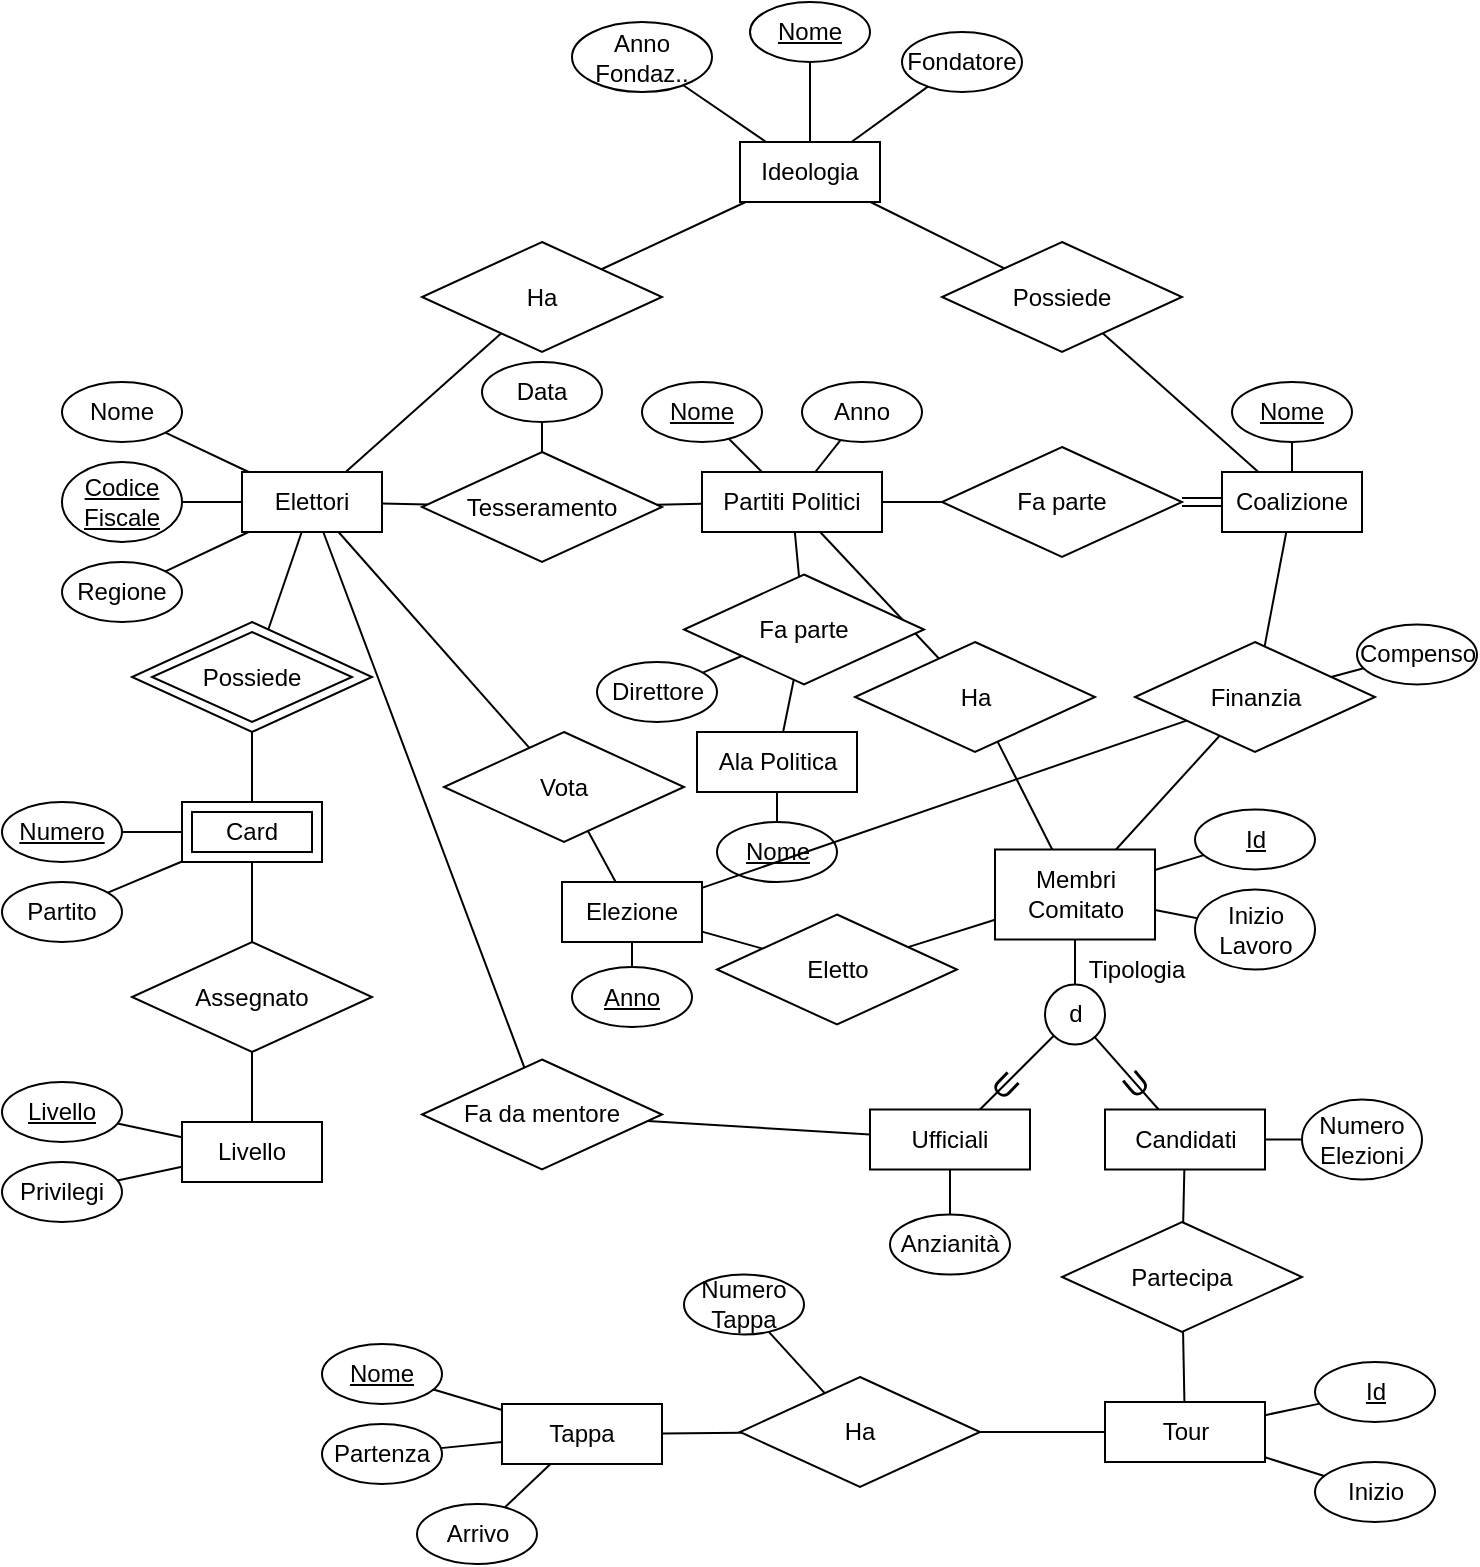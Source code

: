 <mxfile version="20.5.0" type="github">
  <diagram id="C5RBs43oDa-KdzZeNtuy" name="Page-1">
    <mxGraphModel dx="2062" dy="1118" grid="1" gridSize="10" guides="1" tooltips="1" connect="1" arrows="1" fold="1" page="1" pageScale="1" pageWidth="827" pageHeight="1169" math="0" shadow="0">
      <root>
        <mxCell id="WIyWlLk6GJQsqaUBKTNV-0" />
        <mxCell id="WIyWlLk6GJQsqaUBKTNV-1" parent="WIyWlLk6GJQsqaUBKTNV-0" />
        <mxCell id="VecBHE5CzutG2xnI-Z2K-13" style="edgeStyle=none;rounded=0;orthogonalLoop=1;jettySize=auto;html=1;endArrow=none;endFill=0;" parent="WIyWlLk6GJQsqaUBKTNV-1" source="VecBHE5CzutG2xnI-Z2K-0" target="VecBHE5CzutG2xnI-Z2K-12" edge="1">
          <mxGeometry relative="1" as="geometry" />
        </mxCell>
        <mxCell id="VecBHE5CzutG2xnI-Z2K-43" style="edgeStyle=none;rounded=0;orthogonalLoop=1;jettySize=auto;html=1;fontSize=10;endArrow=none;endFill=0;" parent="WIyWlLk6GJQsqaUBKTNV-1" source="VecBHE5CzutG2xnI-Z2K-0" target="VecBHE5CzutG2xnI-Z2K-42" edge="1">
          <mxGeometry relative="1" as="geometry" />
        </mxCell>
        <mxCell id="Xp6c82ui1OhLbbBFLc7a-2" style="rounded=0;orthogonalLoop=1;jettySize=auto;html=1;endArrow=none;endFill=0;" edge="1" parent="WIyWlLk6GJQsqaUBKTNV-1" source="VecBHE5CzutG2xnI-Z2K-0" target="Xp6c82ui1OhLbbBFLc7a-1">
          <mxGeometry relative="1" as="geometry" />
        </mxCell>
        <mxCell id="Xp6c82ui1OhLbbBFLc7a-15" style="edgeStyle=none;rounded=0;orthogonalLoop=1;jettySize=auto;html=1;endArrow=none;endFill=0;" edge="1" parent="WIyWlLk6GJQsqaUBKTNV-1" source="VecBHE5CzutG2xnI-Z2K-0" target="Xp6c82ui1OhLbbBFLc7a-13">
          <mxGeometry relative="1" as="geometry" />
        </mxCell>
        <mxCell id="VecBHE5CzutG2xnI-Z2K-0" value="Elettori" style="rounded=0;whiteSpace=wrap;html=1;" parent="WIyWlLk6GJQsqaUBKTNV-1" vertex="1">
          <mxGeometry x="130" y="255" width="70" height="30" as="geometry" />
        </mxCell>
        <mxCell id="VecBHE5CzutG2xnI-Z2K-4" style="rounded=0;orthogonalLoop=1;jettySize=auto;html=1;endArrow=none;endFill=0;" parent="WIyWlLk6GJQsqaUBKTNV-1" source="VecBHE5CzutG2xnI-Z2K-1" target="VecBHE5CzutG2xnI-Z2K-0" edge="1">
          <mxGeometry relative="1" as="geometry" />
        </mxCell>
        <mxCell id="VecBHE5CzutG2xnI-Z2K-1" value="Nome" style="ellipse;whiteSpace=wrap;html=1;" parent="WIyWlLk6GJQsqaUBKTNV-1" vertex="1">
          <mxGeometry x="40" y="210" width="60" height="30" as="geometry" />
        </mxCell>
        <mxCell id="VecBHE5CzutG2xnI-Z2K-5" style="edgeStyle=none;rounded=0;orthogonalLoop=1;jettySize=auto;html=1;endArrow=none;endFill=0;" parent="WIyWlLk6GJQsqaUBKTNV-1" source="VecBHE5CzutG2xnI-Z2K-2" target="VecBHE5CzutG2xnI-Z2K-0" edge="1">
          <mxGeometry relative="1" as="geometry" />
        </mxCell>
        <mxCell id="VecBHE5CzutG2xnI-Z2K-2" value="&lt;u&gt;Codice Fiscale&lt;/u&gt;" style="ellipse;whiteSpace=wrap;html=1;" parent="WIyWlLk6GJQsqaUBKTNV-1" vertex="1">
          <mxGeometry x="40" y="250" width="60" height="40" as="geometry" />
        </mxCell>
        <mxCell id="VecBHE5CzutG2xnI-Z2K-6" style="edgeStyle=none;rounded=0;orthogonalLoop=1;jettySize=auto;html=1;endArrow=none;endFill=0;" parent="WIyWlLk6GJQsqaUBKTNV-1" source="VecBHE5CzutG2xnI-Z2K-3" target="VecBHE5CzutG2xnI-Z2K-0" edge="1">
          <mxGeometry relative="1" as="geometry" />
        </mxCell>
        <mxCell id="VecBHE5CzutG2xnI-Z2K-3" value="Regione" style="ellipse;whiteSpace=wrap;html=1;" parent="WIyWlLk6GJQsqaUBKTNV-1" vertex="1">
          <mxGeometry x="40" y="300" width="60" height="30" as="geometry" />
        </mxCell>
        <mxCell id="VecBHE5CzutG2xnI-Z2K-53" style="edgeStyle=none;rounded=0;orthogonalLoop=1;jettySize=auto;html=1;fontSize=10;endArrow=none;endFill=0;" parent="WIyWlLk6GJQsqaUBKTNV-1" source="VecBHE5CzutG2xnI-Z2K-7" target="VecBHE5CzutG2xnI-Z2K-52" edge="1">
          <mxGeometry relative="1" as="geometry" />
        </mxCell>
        <mxCell id="hQM04oU6E0-bpdADEr0j-2" style="rounded=0;orthogonalLoop=1;jettySize=auto;html=1;endArrow=none;endFill=0;" parent="WIyWlLk6GJQsqaUBKTNV-1" source="VecBHE5CzutG2xnI-Z2K-7" target="hQM04oU6E0-bpdADEr0j-1" edge="1">
          <mxGeometry relative="1" as="geometry" />
        </mxCell>
        <mxCell id="hQM04oU6E0-bpdADEr0j-10" style="edgeStyle=none;rounded=0;orthogonalLoop=1;jettySize=auto;html=1;endArrow=none;endFill=0;" parent="WIyWlLk6GJQsqaUBKTNV-1" source="VecBHE5CzutG2xnI-Z2K-7" target="hQM04oU6E0-bpdADEr0j-9" edge="1">
          <mxGeometry relative="1" as="geometry" />
        </mxCell>
        <mxCell id="VecBHE5CzutG2xnI-Z2K-7" value="Partiti Politici" style="rounded=0;whiteSpace=wrap;html=1;" parent="WIyWlLk6GJQsqaUBKTNV-1" vertex="1">
          <mxGeometry x="360" y="255" width="90" height="30" as="geometry" />
        </mxCell>
        <mxCell id="VecBHE5CzutG2xnI-Z2K-10" style="edgeStyle=none;rounded=0;orthogonalLoop=1;jettySize=auto;html=1;endArrow=none;endFill=0;" parent="WIyWlLk6GJQsqaUBKTNV-1" source="VecBHE5CzutG2xnI-Z2K-8" target="VecBHE5CzutG2xnI-Z2K-7" edge="1">
          <mxGeometry relative="1" as="geometry" />
        </mxCell>
        <mxCell id="VecBHE5CzutG2xnI-Z2K-8" value="Nome" style="ellipse;whiteSpace=wrap;html=1;fontStyle=4" parent="WIyWlLk6GJQsqaUBKTNV-1" vertex="1">
          <mxGeometry x="330" y="210" width="60" height="30" as="geometry" />
        </mxCell>
        <mxCell id="VecBHE5CzutG2xnI-Z2K-11" style="edgeStyle=none;rounded=0;orthogonalLoop=1;jettySize=auto;html=1;endArrow=none;endFill=0;" parent="WIyWlLk6GJQsqaUBKTNV-1" source="VecBHE5CzutG2xnI-Z2K-9" target="VecBHE5CzutG2xnI-Z2K-7" edge="1">
          <mxGeometry relative="1" as="geometry" />
        </mxCell>
        <mxCell id="VecBHE5CzutG2xnI-Z2K-9" value="Anno" style="ellipse;whiteSpace=wrap;html=1;" parent="WIyWlLk6GJQsqaUBKTNV-1" vertex="1">
          <mxGeometry x="410" y="210" width="60" height="30" as="geometry" />
        </mxCell>
        <mxCell id="VecBHE5CzutG2xnI-Z2K-14" style="edgeStyle=none;rounded=0;orthogonalLoop=1;jettySize=auto;html=1;endArrow=none;endFill=0;" parent="WIyWlLk6GJQsqaUBKTNV-1" source="VecBHE5CzutG2xnI-Z2K-12" target="VecBHE5CzutG2xnI-Z2K-7" edge="1">
          <mxGeometry relative="1" as="geometry" />
        </mxCell>
        <mxCell id="VecBHE5CzutG2xnI-Z2K-12" value="Tesseramento" style="rhombus;whiteSpace=wrap;html=1;" parent="WIyWlLk6GJQsqaUBKTNV-1" vertex="1">
          <mxGeometry x="220" y="245" width="120" height="55" as="geometry" />
        </mxCell>
        <mxCell id="VecBHE5CzutG2xnI-Z2K-16" style="edgeStyle=none;rounded=0;orthogonalLoop=1;jettySize=auto;html=1;endArrow=none;endFill=0;" parent="WIyWlLk6GJQsqaUBKTNV-1" source="VecBHE5CzutG2xnI-Z2K-15" target="VecBHE5CzutG2xnI-Z2K-12" edge="1">
          <mxGeometry relative="1" as="geometry" />
        </mxCell>
        <mxCell id="VecBHE5CzutG2xnI-Z2K-15" value="Data" style="ellipse;whiteSpace=wrap;html=1;fontStyle=0" parent="WIyWlLk6GJQsqaUBKTNV-1" vertex="1">
          <mxGeometry x="250" y="200" width="60" height="30" as="geometry" />
        </mxCell>
        <mxCell id="VecBHE5CzutG2xnI-Z2K-21" style="edgeStyle=none;rounded=0;orthogonalLoop=1;jettySize=auto;html=1;fontSize=10;endArrow=none;endFill=0;" parent="WIyWlLk6GJQsqaUBKTNV-1" source="VecBHE5CzutG2xnI-Z2K-19" target="VecBHE5CzutG2xnI-Z2K-20" edge="1">
          <mxGeometry relative="1" as="geometry" />
        </mxCell>
        <mxCell id="VecBHE5CzutG2xnI-Z2K-31" style="edgeStyle=none;rounded=0;orthogonalLoop=1;jettySize=auto;html=1;fontSize=10;endArrow=none;endFill=0;" parent="WIyWlLk6GJQsqaUBKTNV-1" source="VecBHE5CzutG2xnI-Z2K-19" target="VecBHE5CzutG2xnI-Z2K-28" edge="1">
          <mxGeometry relative="1" as="geometry" />
        </mxCell>
        <mxCell id="VecBHE5CzutG2xnI-Z2K-35" style="edgeStyle=none;rounded=0;orthogonalLoop=1;jettySize=auto;html=1;fontSize=10;endArrow=none;endFill=0;" parent="WIyWlLk6GJQsqaUBKTNV-1" source="VecBHE5CzutG2xnI-Z2K-19" target="VecBHE5CzutG2xnI-Z2K-34" edge="1">
          <mxGeometry relative="1" as="geometry" />
        </mxCell>
        <mxCell id="VecBHE5CzutG2xnI-Z2K-19" value="Card" style="rounded=0;whiteSpace=wrap;html=1;" parent="WIyWlLk6GJQsqaUBKTNV-1" vertex="1">
          <mxGeometry x="100" y="420" width="70" height="30" as="geometry" />
        </mxCell>
        <mxCell id="VecBHE5CzutG2xnI-Z2K-22" style="edgeStyle=none;rounded=0;orthogonalLoop=1;jettySize=auto;html=1;fontSize=10;endArrow=none;endFill=0;" parent="WIyWlLk6GJQsqaUBKTNV-1" source="VecBHE5CzutG2xnI-Z2K-20" target="VecBHE5CzutG2xnI-Z2K-0" edge="1">
          <mxGeometry relative="1" as="geometry" />
        </mxCell>
        <mxCell id="VecBHE5CzutG2xnI-Z2K-20" value="Possiede" style="rhombus;whiteSpace=wrap;html=1;" parent="WIyWlLk6GJQsqaUBKTNV-1" vertex="1">
          <mxGeometry x="75" y="330" width="120" height="55" as="geometry" />
        </mxCell>
        <mxCell id="VecBHE5CzutG2xnI-Z2K-23" value="Card" style="rounded=0;whiteSpace=wrap;html=1;" parent="WIyWlLk6GJQsqaUBKTNV-1" vertex="1">
          <mxGeometry x="105" y="425" width="60" height="20" as="geometry" />
        </mxCell>
        <mxCell id="VecBHE5CzutG2xnI-Z2K-24" value="Possiede" style="rhombus;whiteSpace=wrap;html=1;" parent="WIyWlLk6GJQsqaUBKTNV-1" vertex="1">
          <mxGeometry x="85" y="335" width="100" height="45" as="geometry" />
        </mxCell>
        <mxCell id="VecBHE5CzutG2xnI-Z2K-27" style="edgeStyle=none;rounded=0;orthogonalLoop=1;jettySize=auto;html=1;fontSize=10;endArrow=none;endFill=0;" parent="WIyWlLk6GJQsqaUBKTNV-1" source="VecBHE5CzutG2xnI-Z2K-25" target="VecBHE5CzutG2xnI-Z2K-19" edge="1">
          <mxGeometry relative="1" as="geometry" />
        </mxCell>
        <mxCell id="VecBHE5CzutG2xnI-Z2K-25" value="&lt;u&gt;Numero&lt;/u&gt;" style="ellipse;whiteSpace=wrap;html=1;" parent="WIyWlLk6GJQsqaUBKTNV-1" vertex="1">
          <mxGeometry x="10" y="420" width="60" height="30" as="geometry" />
        </mxCell>
        <mxCell id="VecBHE5CzutG2xnI-Z2K-28" value="Partito" style="ellipse;whiteSpace=wrap;html=1;" parent="WIyWlLk6GJQsqaUBKTNV-1" vertex="1">
          <mxGeometry x="10" y="460" width="60" height="30" as="geometry" />
        </mxCell>
        <mxCell id="VecBHE5CzutG2xnI-Z2K-36" style="edgeStyle=none;rounded=0;orthogonalLoop=1;jettySize=auto;html=1;fontSize=10;endArrow=none;endFill=0;" parent="WIyWlLk6GJQsqaUBKTNV-1" source="VecBHE5CzutG2xnI-Z2K-32" target="VecBHE5CzutG2xnI-Z2K-34" edge="1">
          <mxGeometry relative="1" as="geometry" />
        </mxCell>
        <mxCell id="VecBHE5CzutG2xnI-Z2K-32" value="Livello" style="rounded=0;whiteSpace=wrap;html=1;" parent="WIyWlLk6GJQsqaUBKTNV-1" vertex="1">
          <mxGeometry x="100" y="580" width="70" height="30" as="geometry" />
        </mxCell>
        <mxCell id="VecBHE5CzutG2xnI-Z2K-34" value="Assegnato" style="rhombus;whiteSpace=wrap;html=1;" parent="WIyWlLk6GJQsqaUBKTNV-1" vertex="1">
          <mxGeometry x="75" y="490" width="120" height="55" as="geometry" />
        </mxCell>
        <mxCell id="VecBHE5CzutG2xnI-Z2K-39" style="edgeStyle=none;rounded=0;orthogonalLoop=1;jettySize=auto;html=1;fontSize=10;endArrow=none;endFill=0;" parent="WIyWlLk6GJQsqaUBKTNV-1" source="VecBHE5CzutG2xnI-Z2K-37" target="VecBHE5CzutG2xnI-Z2K-32" edge="1">
          <mxGeometry relative="1" as="geometry" />
        </mxCell>
        <mxCell id="VecBHE5CzutG2xnI-Z2K-37" value="&lt;u&gt;Livello&lt;/u&gt;" style="ellipse;whiteSpace=wrap;html=1;" parent="WIyWlLk6GJQsqaUBKTNV-1" vertex="1">
          <mxGeometry x="10" y="560" width="60" height="30" as="geometry" />
        </mxCell>
        <mxCell id="VecBHE5CzutG2xnI-Z2K-40" style="edgeStyle=none;rounded=0;orthogonalLoop=1;jettySize=auto;html=1;fontSize=10;endArrow=none;endFill=0;" parent="WIyWlLk6GJQsqaUBKTNV-1" source="VecBHE5CzutG2xnI-Z2K-38" target="VecBHE5CzutG2xnI-Z2K-32" edge="1">
          <mxGeometry relative="1" as="geometry" />
        </mxCell>
        <mxCell id="VecBHE5CzutG2xnI-Z2K-38" value="Privilegi" style="ellipse;whiteSpace=wrap;html=1;" parent="WIyWlLk6GJQsqaUBKTNV-1" vertex="1">
          <mxGeometry x="10" y="600" width="60" height="30" as="geometry" />
        </mxCell>
        <mxCell id="VecBHE5CzutG2xnI-Z2K-50" style="edgeStyle=none;rounded=0;orthogonalLoop=1;jettySize=auto;html=1;fontSize=10;endArrow=none;endFill=0;" parent="WIyWlLk6GJQsqaUBKTNV-1" source="VecBHE5CzutG2xnI-Z2K-41" target="VecBHE5CzutG2xnI-Z2K-49" edge="1">
          <mxGeometry relative="1" as="geometry" />
        </mxCell>
        <mxCell id="VecBHE5CzutG2xnI-Z2K-41" value="Ideologia" style="rounded=0;whiteSpace=wrap;html=1;" parent="WIyWlLk6GJQsqaUBKTNV-1" vertex="1">
          <mxGeometry x="379" y="90" width="70" height="30" as="geometry" />
        </mxCell>
        <mxCell id="VecBHE5CzutG2xnI-Z2K-44" style="edgeStyle=none;rounded=0;orthogonalLoop=1;jettySize=auto;html=1;fontSize=10;endArrow=none;endFill=0;" parent="WIyWlLk6GJQsqaUBKTNV-1" source="VecBHE5CzutG2xnI-Z2K-42" target="VecBHE5CzutG2xnI-Z2K-41" edge="1">
          <mxGeometry relative="1" as="geometry" />
        </mxCell>
        <mxCell id="VecBHE5CzutG2xnI-Z2K-42" value="Ha" style="rhombus;whiteSpace=wrap;html=1;" parent="WIyWlLk6GJQsqaUBKTNV-1" vertex="1">
          <mxGeometry x="220" y="140" width="120" height="55" as="geometry" />
        </mxCell>
        <mxCell id="VecBHE5CzutG2xnI-Z2K-46" style="edgeStyle=none;rounded=0;orthogonalLoop=1;jettySize=auto;html=1;fontSize=10;endArrow=none;endFill=0;" parent="WIyWlLk6GJQsqaUBKTNV-1" source="VecBHE5CzutG2xnI-Z2K-45" target="VecBHE5CzutG2xnI-Z2K-41" edge="1">
          <mxGeometry relative="1" as="geometry" />
        </mxCell>
        <mxCell id="VecBHE5CzutG2xnI-Z2K-45" value="Nome" style="ellipse;whiteSpace=wrap;html=1;fontStyle=4" parent="WIyWlLk6GJQsqaUBKTNV-1" vertex="1">
          <mxGeometry x="384" y="20" width="60" height="30" as="geometry" />
        </mxCell>
        <mxCell id="VecBHE5CzutG2xnI-Z2K-48" style="edgeStyle=none;rounded=0;orthogonalLoop=1;jettySize=auto;html=1;fontSize=10;endArrow=none;endFill=0;" parent="WIyWlLk6GJQsqaUBKTNV-1" source="VecBHE5CzutG2xnI-Z2K-47" target="VecBHE5CzutG2xnI-Z2K-41" edge="1">
          <mxGeometry relative="1" as="geometry" />
        </mxCell>
        <mxCell id="VecBHE5CzutG2xnI-Z2K-47" value="Anno&lt;br&gt;Fondaz.." style="ellipse;whiteSpace=wrap;html=1;" parent="WIyWlLk6GJQsqaUBKTNV-1" vertex="1">
          <mxGeometry x="295" y="30" width="70" height="35" as="geometry" />
        </mxCell>
        <mxCell id="VecBHE5CzutG2xnI-Z2K-49" value="Fondatore" style="ellipse;whiteSpace=wrap;html=1;" parent="WIyWlLk6GJQsqaUBKTNV-1" vertex="1">
          <mxGeometry x="460" y="35" width="60" height="30" as="geometry" />
        </mxCell>
        <mxCell id="VecBHE5CzutG2xnI-Z2K-54" style="edgeStyle=none;rounded=0;orthogonalLoop=1;jettySize=auto;html=1;fontSize=10;endArrow=none;endFill=0;shape=link;" parent="WIyWlLk6GJQsqaUBKTNV-1" source="VecBHE5CzutG2xnI-Z2K-51" target="VecBHE5CzutG2xnI-Z2K-52" edge="1">
          <mxGeometry relative="1" as="geometry">
            <mxPoint x="590" y="300" as="targetPoint" />
          </mxGeometry>
        </mxCell>
        <mxCell id="VecBHE5CzutG2xnI-Z2K-51" value="Coalizione" style="rounded=0;whiteSpace=wrap;html=1;" parent="WIyWlLk6GJQsqaUBKTNV-1" vertex="1">
          <mxGeometry x="620" y="255" width="70" height="30" as="geometry" />
        </mxCell>
        <mxCell id="VecBHE5CzutG2xnI-Z2K-52" value="Fa parte" style="rhombus;whiteSpace=wrap;html=1;" parent="WIyWlLk6GJQsqaUBKTNV-1" vertex="1">
          <mxGeometry x="480" y="242.5" width="120" height="55" as="geometry" />
        </mxCell>
        <mxCell id="VecBHE5CzutG2xnI-Z2K-56" style="edgeStyle=none;rounded=0;orthogonalLoop=1;jettySize=auto;html=1;fontSize=10;endArrow=none;endFill=0;" parent="WIyWlLk6GJQsqaUBKTNV-1" source="VecBHE5CzutG2xnI-Z2K-55" target="VecBHE5CzutG2xnI-Z2K-51" edge="1">
          <mxGeometry relative="1" as="geometry" />
        </mxCell>
        <mxCell id="VecBHE5CzutG2xnI-Z2K-55" value="Nome" style="ellipse;whiteSpace=wrap;html=1;fontStyle=4" parent="WIyWlLk6GJQsqaUBKTNV-1" vertex="1">
          <mxGeometry x="625" y="210" width="60" height="30" as="geometry" />
        </mxCell>
        <mxCell id="VecBHE5CzutG2xnI-Z2K-58" style="edgeStyle=none;rounded=0;orthogonalLoop=1;jettySize=auto;html=1;fontSize=10;endArrow=none;endFill=0;" parent="WIyWlLk6GJQsqaUBKTNV-1" source="VecBHE5CzutG2xnI-Z2K-57" target="VecBHE5CzutG2xnI-Z2K-51" edge="1">
          <mxGeometry relative="1" as="geometry" />
        </mxCell>
        <mxCell id="VecBHE5CzutG2xnI-Z2K-59" style="edgeStyle=none;rounded=0;orthogonalLoop=1;jettySize=auto;html=1;fontSize=10;endArrow=none;endFill=0;" parent="WIyWlLk6GJQsqaUBKTNV-1" source="VecBHE5CzutG2xnI-Z2K-57" target="VecBHE5CzutG2xnI-Z2K-41" edge="1">
          <mxGeometry relative="1" as="geometry" />
        </mxCell>
        <mxCell id="VecBHE5CzutG2xnI-Z2K-57" value="Possiede" style="rhombus;whiteSpace=wrap;html=1;" parent="WIyWlLk6GJQsqaUBKTNV-1" vertex="1">
          <mxGeometry x="480" y="140" width="120" height="55" as="geometry" />
        </mxCell>
        <mxCell id="hQM04oU6E0-bpdADEr0j-5" style="edgeStyle=none;rounded=0;orthogonalLoop=1;jettySize=auto;html=1;endArrow=none;endFill=0;" parent="WIyWlLk6GJQsqaUBKTNV-1" source="hQM04oU6E0-bpdADEr0j-0" target="hQM04oU6E0-bpdADEr0j-4" edge="1">
          <mxGeometry relative="1" as="geometry" />
        </mxCell>
        <mxCell id="hQM04oU6E0-bpdADEr0j-0" value="Ala Politica" style="rounded=0;whiteSpace=wrap;html=1;" parent="WIyWlLk6GJQsqaUBKTNV-1" vertex="1">
          <mxGeometry x="357.5" y="385" width="80" height="30" as="geometry" />
        </mxCell>
        <mxCell id="hQM04oU6E0-bpdADEr0j-3" style="edgeStyle=none;rounded=0;orthogonalLoop=1;jettySize=auto;html=1;endArrow=none;endFill=0;" parent="WIyWlLk6GJQsqaUBKTNV-1" source="hQM04oU6E0-bpdADEr0j-1" target="hQM04oU6E0-bpdADEr0j-0" edge="1">
          <mxGeometry relative="1" as="geometry" />
        </mxCell>
        <mxCell id="hQM04oU6E0-bpdADEr0j-7" style="edgeStyle=none;rounded=0;orthogonalLoop=1;jettySize=auto;html=1;endArrow=none;endFill=0;" parent="WIyWlLk6GJQsqaUBKTNV-1" source="hQM04oU6E0-bpdADEr0j-1" target="hQM04oU6E0-bpdADEr0j-6" edge="1">
          <mxGeometry relative="1" as="geometry" />
        </mxCell>
        <mxCell id="hQM04oU6E0-bpdADEr0j-1" value="Fa parte" style="rhombus;whiteSpace=wrap;html=1;" parent="WIyWlLk6GJQsqaUBKTNV-1" vertex="1">
          <mxGeometry x="351" y="306.25" width="120" height="55" as="geometry" />
        </mxCell>
        <mxCell id="hQM04oU6E0-bpdADEr0j-4" value="Nome" style="ellipse;whiteSpace=wrap;html=1;fontStyle=4" parent="WIyWlLk6GJQsqaUBKTNV-1" vertex="1">
          <mxGeometry x="367.5" y="430" width="60" height="30" as="geometry" />
        </mxCell>
        <mxCell id="hQM04oU6E0-bpdADEr0j-6" value="Direttore" style="ellipse;whiteSpace=wrap;html=1;fontStyle=0" parent="WIyWlLk6GJQsqaUBKTNV-1" vertex="1">
          <mxGeometry x="307.5" y="350" width="60" height="30" as="geometry" />
        </mxCell>
        <mxCell id="hQM04oU6E0-bpdADEr0j-31" style="edgeStyle=none;rounded=0;orthogonalLoop=1;jettySize=auto;html=1;fontSize=16;endArrow=none;endFill=0;" parent="WIyWlLk6GJQsqaUBKTNV-1" source="hQM04oU6E0-bpdADEr0j-8" target="hQM04oU6E0-bpdADEr0j-29" edge="1">
          <mxGeometry relative="1" as="geometry" />
        </mxCell>
        <mxCell id="hQM04oU6E0-bpdADEr0j-32" style="edgeStyle=none;rounded=0;orthogonalLoop=1;jettySize=auto;html=1;fontSize=16;endArrow=none;endFill=0;" parent="WIyWlLk6GJQsqaUBKTNV-1" source="hQM04oU6E0-bpdADEr0j-8" target="hQM04oU6E0-bpdADEr0j-30" edge="1">
          <mxGeometry relative="1" as="geometry" />
        </mxCell>
        <mxCell id="hQM04oU6E0-bpdADEr0j-8" value="Membri Comitato" style="rounded=0;whiteSpace=wrap;html=1;" parent="WIyWlLk6GJQsqaUBKTNV-1" vertex="1">
          <mxGeometry x="506.5" y="443.75" width="80" height="45" as="geometry" />
        </mxCell>
        <mxCell id="hQM04oU6E0-bpdADEr0j-11" style="edgeStyle=none;rounded=0;orthogonalLoop=1;jettySize=auto;html=1;endArrow=none;endFill=0;" parent="WIyWlLk6GJQsqaUBKTNV-1" source="hQM04oU6E0-bpdADEr0j-9" target="hQM04oU6E0-bpdADEr0j-8" edge="1">
          <mxGeometry relative="1" as="geometry" />
        </mxCell>
        <mxCell id="hQM04oU6E0-bpdADEr0j-9" value="Ha" style="rhombus;whiteSpace=wrap;html=1;" parent="WIyWlLk6GJQsqaUBKTNV-1" vertex="1">
          <mxGeometry x="436.5" y="340" width="120" height="55" as="geometry" />
        </mxCell>
        <mxCell id="hQM04oU6E0-bpdADEr0j-14" style="edgeStyle=none;rounded=0;orthogonalLoop=1;jettySize=auto;html=1;entryX=0.5;entryY=1;entryDx=0;entryDy=0;endArrow=none;endFill=0;" parent="WIyWlLk6GJQsqaUBKTNV-1" source="hQM04oU6E0-bpdADEr0j-13" target="hQM04oU6E0-bpdADEr0j-8" edge="1">
          <mxGeometry relative="1" as="geometry">
            <mxPoint x="544.5" y="516.25" as="sourcePoint" />
          </mxGeometry>
        </mxCell>
        <mxCell id="hQM04oU6E0-bpdADEr0j-19" style="edgeStyle=none;rounded=0;orthogonalLoop=1;jettySize=auto;html=1;endArrow=none;endFill=0;" parent="WIyWlLk6GJQsqaUBKTNV-1" source="hQM04oU6E0-bpdADEr0j-13" target="hQM04oU6E0-bpdADEr0j-17" edge="1">
          <mxGeometry relative="1" as="geometry" />
        </mxCell>
        <mxCell id="hQM04oU6E0-bpdADEr0j-20" style="edgeStyle=none;rounded=0;orthogonalLoop=1;jettySize=auto;html=1;endArrow=none;endFill=0;" parent="WIyWlLk6GJQsqaUBKTNV-1" source="hQM04oU6E0-bpdADEr0j-13" target="hQM04oU6E0-bpdADEr0j-18" edge="1">
          <mxGeometry relative="1" as="geometry" />
        </mxCell>
        <mxCell id="hQM04oU6E0-bpdADEr0j-13" value="d" style="ellipse;whiteSpace=wrap;html=1;aspect=fixed;" parent="WIyWlLk6GJQsqaUBKTNV-1" vertex="1">
          <mxGeometry x="531.5" y="511.25" width="30" height="30" as="geometry" />
        </mxCell>
        <mxCell id="hQM04oU6E0-bpdADEr0j-15" value="Tipologia" style="text;html=1;resizable=0;autosize=1;align=center;verticalAlign=middle;points=[];fillColor=none;strokeColor=none;rounded=0;" parent="WIyWlLk6GJQsqaUBKTNV-1" vertex="1">
          <mxGeometry x="541.5" y="488.75" width="70" height="30" as="geometry" />
        </mxCell>
        <mxCell id="hQM04oU6E0-bpdADEr0j-36" style="edgeStyle=none;rounded=0;orthogonalLoop=1;jettySize=auto;html=1;fontSize=16;endArrow=none;endFill=0;" parent="WIyWlLk6GJQsqaUBKTNV-1" source="hQM04oU6E0-bpdADEr0j-17" target="hQM04oU6E0-bpdADEr0j-35" edge="1">
          <mxGeometry relative="1" as="geometry" />
        </mxCell>
        <mxCell id="Xp6c82ui1OhLbbBFLc7a-18" style="edgeStyle=none;rounded=0;orthogonalLoop=1;jettySize=auto;html=1;endArrow=none;endFill=0;" edge="1" parent="WIyWlLk6GJQsqaUBKTNV-1" source="hQM04oU6E0-bpdADEr0j-17" target="Xp6c82ui1OhLbbBFLc7a-17">
          <mxGeometry relative="1" as="geometry" />
        </mxCell>
        <mxCell id="hQM04oU6E0-bpdADEr0j-17" value="Candidati" style="rounded=0;whiteSpace=wrap;html=1;" parent="WIyWlLk6GJQsqaUBKTNV-1" vertex="1">
          <mxGeometry x="561.5" y="573.75" width="80" height="30" as="geometry" />
        </mxCell>
        <mxCell id="Xp6c82ui1OhLbbBFLc7a-12" style="edgeStyle=none;rounded=0;orthogonalLoop=1;jettySize=auto;html=1;endArrow=none;endFill=0;" edge="1" parent="WIyWlLk6GJQsqaUBKTNV-1" source="hQM04oU6E0-bpdADEr0j-18" target="Xp6c82ui1OhLbbBFLc7a-11">
          <mxGeometry relative="1" as="geometry" />
        </mxCell>
        <mxCell id="Xp6c82ui1OhLbbBFLc7a-14" style="edgeStyle=none;rounded=0;orthogonalLoop=1;jettySize=auto;html=1;endArrow=none;endFill=0;" edge="1" parent="WIyWlLk6GJQsqaUBKTNV-1" source="hQM04oU6E0-bpdADEr0j-18" target="Xp6c82ui1OhLbbBFLc7a-13">
          <mxGeometry relative="1" as="geometry" />
        </mxCell>
        <mxCell id="hQM04oU6E0-bpdADEr0j-18" value="Ufficiali" style="rounded=0;whiteSpace=wrap;html=1;" parent="WIyWlLk6GJQsqaUBKTNV-1" vertex="1">
          <mxGeometry x="444" y="573.75" width="80" height="30" as="geometry" />
        </mxCell>
        <mxCell id="hQM04oU6E0-bpdADEr0j-21" value="U" style="text;html=1;strokeColor=none;fillColor=none;align=center;verticalAlign=middle;whiteSpace=wrap;rounded=0;fontStyle=0;rotation=44;fontSize=16;" parent="WIyWlLk6GJQsqaUBKTNV-1" vertex="1">
          <mxGeometry x="481.5" y="546.25" width="60" height="30" as="geometry" />
        </mxCell>
        <mxCell id="hQM04oU6E0-bpdADEr0j-22" value="U" style="text;html=1;strokeColor=none;fillColor=none;align=center;verticalAlign=middle;whiteSpace=wrap;rounded=0;fontStyle=0;rotation=-40;fontSize=16;" parent="WIyWlLk6GJQsqaUBKTNV-1" vertex="1">
          <mxGeometry x="546.5" y="546.25" width="60" height="30" as="geometry" />
        </mxCell>
        <mxCell id="hQM04oU6E0-bpdADEr0j-29" value="Id" style="ellipse;whiteSpace=wrap;html=1;fontStyle=4" parent="WIyWlLk6GJQsqaUBKTNV-1" vertex="1">
          <mxGeometry x="606.5" y="423.75" width="60" height="30" as="geometry" />
        </mxCell>
        <mxCell id="hQM04oU6E0-bpdADEr0j-30" value="Inizio Lavoro" style="ellipse;whiteSpace=wrap;html=1;fontStyle=0" parent="WIyWlLk6GJQsqaUBKTNV-1" vertex="1">
          <mxGeometry x="606.5" y="463.75" width="60" height="40" as="geometry" />
        </mxCell>
        <mxCell id="hQM04oU6E0-bpdADEr0j-35" value="Numero Elezioni" style="ellipse;whiteSpace=wrap;html=1;fontStyle=0" parent="WIyWlLk6GJQsqaUBKTNV-1" vertex="1">
          <mxGeometry x="660" y="568.75" width="60" height="40" as="geometry" />
        </mxCell>
        <mxCell id="hQM04oU6E0-bpdADEr0j-39" style="edgeStyle=none;rounded=0;orthogonalLoop=1;jettySize=auto;html=1;fontSize=16;endArrow=none;endFill=0;" parent="WIyWlLk6GJQsqaUBKTNV-1" source="hQM04oU6E0-bpdADEr0j-37" target="VecBHE5CzutG2xnI-Z2K-51" edge="1">
          <mxGeometry relative="1" as="geometry" />
        </mxCell>
        <mxCell id="hQM04oU6E0-bpdADEr0j-40" style="edgeStyle=none;rounded=0;orthogonalLoop=1;jettySize=auto;html=1;fontSize=16;endArrow=none;endFill=0;" parent="WIyWlLk6GJQsqaUBKTNV-1" source="hQM04oU6E0-bpdADEr0j-37" target="hQM04oU6E0-bpdADEr0j-8" edge="1">
          <mxGeometry relative="1" as="geometry" />
        </mxCell>
        <mxCell id="hQM04oU6E0-bpdADEr0j-42" style="edgeStyle=none;rounded=0;orthogonalLoop=1;jettySize=auto;html=1;fontSize=16;endArrow=none;endFill=0;" parent="WIyWlLk6GJQsqaUBKTNV-1" source="hQM04oU6E0-bpdADEr0j-37" target="hQM04oU6E0-bpdADEr0j-41" edge="1">
          <mxGeometry relative="1" as="geometry" />
        </mxCell>
        <mxCell id="hQM04oU6E0-bpdADEr0j-37" value="Finanzia" style="rhombus;whiteSpace=wrap;html=1;" parent="WIyWlLk6GJQsqaUBKTNV-1" vertex="1">
          <mxGeometry x="576.5" y="340" width="120" height="55" as="geometry" />
        </mxCell>
        <mxCell id="hQM04oU6E0-bpdADEr0j-41" value="Compenso" style="ellipse;whiteSpace=wrap;html=1;fontStyle=0" parent="WIyWlLk6GJQsqaUBKTNV-1" vertex="1">
          <mxGeometry x="687.5" y="331.25" width="60" height="30" as="geometry" />
        </mxCell>
        <mxCell id="Xp6c82ui1OhLbbBFLc7a-6" style="edgeStyle=none;rounded=0;orthogonalLoop=1;jettySize=auto;html=1;endArrow=none;endFill=0;" edge="1" parent="WIyWlLk6GJQsqaUBKTNV-1" source="Xp6c82ui1OhLbbBFLc7a-0" target="Xp6c82ui1OhLbbBFLc7a-4">
          <mxGeometry relative="1" as="geometry" />
        </mxCell>
        <mxCell id="Xp6c82ui1OhLbbBFLc7a-7" style="edgeStyle=none;rounded=0;orthogonalLoop=1;jettySize=auto;html=1;endArrow=none;endFill=0;" edge="1" parent="WIyWlLk6GJQsqaUBKTNV-1" source="Xp6c82ui1OhLbbBFLc7a-0" target="hQM04oU6E0-bpdADEr0j-37">
          <mxGeometry relative="1" as="geometry" />
        </mxCell>
        <mxCell id="Xp6c82ui1OhLbbBFLc7a-9" style="edgeStyle=none;rounded=0;orthogonalLoop=1;jettySize=auto;html=1;endArrow=none;endFill=0;" edge="1" parent="WIyWlLk6GJQsqaUBKTNV-1" source="Xp6c82ui1OhLbbBFLc7a-0" target="Xp6c82ui1OhLbbBFLc7a-8">
          <mxGeometry relative="1" as="geometry" />
        </mxCell>
        <mxCell id="Xp6c82ui1OhLbbBFLc7a-0" value="Elezione" style="rounded=0;whiteSpace=wrap;html=1;" vertex="1" parent="WIyWlLk6GJQsqaUBKTNV-1">
          <mxGeometry x="290" y="460" width="70" height="30" as="geometry" />
        </mxCell>
        <mxCell id="Xp6c82ui1OhLbbBFLc7a-3" style="edgeStyle=none;rounded=0;orthogonalLoop=1;jettySize=auto;html=1;endArrow=none;endFill=0;" edge="1" parent="WIyWlLk6GJQsqaUBKTNV-1" source="Xp6c82ui1OhLbbBFLc7a-1" target="Xp6c82ui1OhLbbBFLc7a-0">
          <mxGeometry relative="1" as="geometry" />
        </mxCell>
        <mxCell id="Xp6c82ui1OhLbbBFLc7a-1" value="Vota" style="rhombus;whiteSpace=wrap;html=1;" vertex="1" parent="WIyWlLk6GJQsqaUBKTNV-1">
          <mxGeometry x="231" y="385" width="120" height="55" as="geometry" />
        </mxCell>
        <mxCell id="Xp6c82ui1OhLbbBFLc7a-4" value="Anno" style="ellipse;whiteSpace=wrap;html=1;fontStyle=4" vertex="1" parent="WIyWlLk6GJQsqaUBKTNV-1">
          <mxGeometry x="295" y="502.5" width="60" height="30" as="geometry" />
        </mxCell>
        <mxCell id="Xp6c82ui1OhLbbBFLc7a-10" style="edgeStyle=none;rounded=0;orthogonalLoop=1;jettySize=auto;html=1;endArrow=none;endFill=0;" edge="1" parent="WIyWlLk6GJQsqaUBKTNV-1" source="Xp6c82ui1OhLbbBFLc7a-8" target="hQM04oU6E0-bpdADEr0j-8">
          <mxGeometry relative="1" as="geometry" />
        </mxCell>
        <mxCell id="Xp6c82ui1OhLbbBFLc7a-8" value="Eletto" style="rhombus;whiteSpace=wrap;html=1;" vertex="1" parent="WIyWlLk6GJQsqaUBKTNV-1">
          <mxGeometry x="367.5" y="476.25" width="120" height="55" as="geometry" />
        </mxCell>
        <mxCell id="Xp6c82ui1OhLbbBFLc7a-11" value="Anzianità" style="ellipse;whiteSpace=wrap;html=1;fontStyle=0" vertex="1" parent="WIyWlLk6GJQsqaUBKTNV-1">
          <mxGeometry x="454" y="626.25" width="60" height="30" as="geometry" />
        </mxCell>
        <mxCell id="Xp6c82ui1OhLbbBFLc7a-13" value="Fa da mentore" style="rhombus;whiteSpace=wrap;html=1;" vertex="1" parent="WIyWlLk6GJQsqaUBKTNV-1">
          <mxGeometry x="220" y="548.75" width="120" height="55" as="geometry" />
        </mxCell>
        <mxCell id="Xp6c82ui1OhLbbBFLc7a-19" style="edgeStyle=none;rounded=0;orthogonalLoop=1;jettySize=auto;html=1;endArrow=none;endFill=0;" edge="1" parent="WIyWlLk6GJQsqaUBKTNV-1" source="Xp6c82ui1OhLbbBFLc7a-16" target="Xp6c82ui1OhLbbBFLc7a-17">
          <mxGeometry relative="1" as="geometry" />
        </mxCell>
        <mxCell id="Xp6c82ui1OhLbbBFLc7a-21" style="edgeStyle=none;rounded=0;orthogonalLoop=1;jettySize=auto;html=1;endArrow=none;endFill=0;" edge="1" parent="WIyWlLk6GJQsqaUBKTNV-1" source="Xp6c82ui1OhLbbBFLc7a-16" target="Xp6c82ui1OhLbbBFLc7a-20">
          <mxGeometry relative="1" as="geometry" />
        </mxCell>
        <mxCell id="Xp6c82ui1OhLbbBFLc7a-23" style="edgeStyle=none;rounded=0;orthogonalLoop=1;jettySize=auto;html=1;endArrow=none;endFill=0;" edge="1" parent="WIyWlLk6GJQsqaUBKTNV-1" source="Xp6c82ui1OhLbbBFLc7a-16" target="Xp6c82ui1OhLbbBFLc7a-22">
          <mxGeometry relative="1" as="geometry" />
        </mxCell>
        <mxCell id="Xp6c82ui1OhLbbBFLc7a-16" value="Tour" style="rounded=0;whiteSpace=wrap;html=1;" vertex="1" parent="WIyWlLk6GJQsqaUBKTNV-1">
          <mxGeometry x="561.5" y="720" width="80" height="30" as="geometry" />
        </mxCell>
        <mxCell id="Xp6c82ui1OhLbbBFLc7a-17" value="Partecipa" style="rhombus;whiteSpace=wrap;html=1;" vertex="1" parent="WIyWlLk6GJQsqaUBKTNV-1">
          <mxGeometry x="540" y="630" width="120" height="55" as="geometry" />
        </mxCell>
        <mxCell id="Xp6c82ui1OhLbbBFLc7a-20" value="Inizio" style="ellipse;whiteSpace=wrap;html=1;fontStyle=0" vertex="1" parent="WIyWlLk6GJQsqaUBKTNV-1">
          <mxGeometry x="666.5" y="750" width="60" height="30" as="geometry" />
        </mxCell>
        <mxCell id="Xp6c82ui1OhLbbBFLc7a-22" value="Id" style="ellipse;whiteSpace=wrap;html=1;fontStyle=4" vertex="1" parent="WIyWlLk6GJQsqaUBKTNV-1">
          <mxGeometry x="666.5" y="700" width="60" height="30" as="geometry" />
        </mxCell>
        <mxCell id="Xp6c82ui1OhLbbBFLc7a-24" style="edgeStyle=none;rounded=0;orthogonalLoop=1;jettySize=auto;html=1;exitX=0.5;exitY=1;exitDx=0;exitDy=0;endArrow=none;endFill=0;" edge="1" parent="WIyWlLk6GJQsqaUBKTNV-1" source="Xp6c82ui1OhLbbBFLc7a-22" target="Xp6c82ui1OhLbbBFLc7a-22">
          <mxGeometry relative="1" as="geometry" />
        </mxCell>
        <mxCell id="Xp6c82ui1OhLbbBFLc7a-25" value="Tappa" style="rounded=0;whiteSpace=wrap;html=1;" vertex="1" parent="WIyWlLk6GJQsqaUBKTNV-1">
          <mxGeometry x="260" y="721" width="80" height="30" as="geometry" />
        </mxCell>
        <mxCell id="Xp6c82ui1OhLbbBFLc7a-27" style="edgeStyle=none;rounded=0;orthogonalLoop=1;jettySize=auto;html=1;endArrow=none;endFill=0;" edge="1" parent="WIyWlLk6GJQsqaUBKTNV-1" source="Xp6c82ui1OhLbbBFLc7a-26" target="Xp6c82ui1OhLbbBFLc7a-25">
          <mxGeometry relative="1" as="geometry" />
        </mxCell>
        <mxCell id="Xp6c82ui1OhLbbBFLc7a-26" value="Nome" style="ellipse;whiteSpace=wrap;html=1;fontStyle=4" vertex="1" parent="WIyWlLk6GJQsqaUBKTNV-1">
          <mxGeometry x="170" y="691" width="60" height="30" as="geometry" />
        </mxCell>
        <mxCell id="Xp6c82ui1OhLbbBFLc7a-29" style="edgeStyle=none;rounded=0;orthogonalLoop=1;jettySize=auto;html=1;endArrow=none;endFill=0;" edge="1" parent="WIyWlLk6GJQsqaUBKTNV-1" source="Xp6c82ui1OhLbbBFLc7a-28" target="Xp6c82ui1OhLbbBFLc7a-25">
          <mxGeometry relative="1" as="geometry" />
        </mxCell>
        <mxCell id="Xp6c82ui1OhLbbBFLc7a-28" value="Partenza" style="ellipse;whiteSpace=wrap;html=1;fontStyle=0" vertex="1" parent="WIyWlLk6GJQsqaUBKTNV-1">
          <mxGeometry x="170" y="731" width="60" height="30" as="geometry" />
        </mxCell>
        <mxCell id="Xp6c82ui1OhLbbBFLc7a-31" style="edgeStyle=none;rounded=0;orthogonalLoop=1;jettySize=auto;html=1;endArrow=none;endFill=0;" edge="1" parent="WIyWlLk6GJQsqaUBKTNV-1" source="Xp6c82ui1OhLbbBFLc7a-30" target="Xp6c82ui1OhLbbBFLc7a-25">
          <mxGeometry relative="1" as="geometry" />
        </mxCell>
        <mxCell id="Xp6c82ui1OhLbbBFLc7a-30" value="Arrivo" style="ellipse;whiteSpace=wrap;html=1;fontStyle=0" vertex="1" parent="WIyWlLk6GJQsqaUBKTNV-1">
          <mxGeometry x="217.5" y="771" width="60" height="30" as="geometry" />
        </mxCell>
        <mxCell id="Xp6c82ui1OhLbbBFLc7a-34" style="edgeStyle=none;rounded=0;orthogonalLoop=1;jettySize=auto;html=1;endArrow=none;endFill=0;" edge="1" parent="WIyWlLk6GJQsqaUBKTNV-1" source="Xp6c82ui1OhLbbBFLc7a-33" target="Xp6c82ui1OhLbbBFLc7a-16">
          <mxGeometry relative="1" as="geometry" />
        </mxCell>
        <mxCell id="Xp6c82ui1OhLbbBFLc7a-35" style="edgeStyle=none;rounded=0;orthogonalLoop=1;jettySize=auto;html=1;endArrow=none;endFill=0;" edge="1" parent="WIyWlLk6GJQsqaUBKTNV-1" source="Xp6c82ui1OhLbbBFLc7a-33" target="Xp6c82ui1OhLbbBFLc7a-25">
          <mxGeometry relative="1" as="geometry" />
        </mxCell>
        <mxCell id="Xp6c82ui1OhLbbBFLc7a-33" value="Ha" style="rhombus;whiteSpace=wrap;html=1;" vertex="1" parent="WIyWlLk6GJQsqaUBKTNV-1">
          <mxGeometry x="379" y="707.5" width="120" height="55" as="geometry" />
        </mxCell>
        <mxCell id="Xp6c82ui1OhLbbBFLc7a-37" style="edgeStyle=none;rounded=0;orthogonalLoop=1;jettySize=auto;html=1;endArrow=none;endFill=0;" edge="1" parent="WIyWlLk6GJQsqaUBKTNV-1" source="Xp6c82ui1OhLbbBFLc7a-36" target="Xp6c82ui1OhLbbBFLc7a-33">
          <mxGeometry relative="1" as="geometry" />
        </mxCell>
        <mxCell id="Xp6c82ui1OhLbbBFLc7a-36" value="Numero Tappa" style="ellipse;whiteSpace=wrap;html=1;fontStyle=0" vertex="1" parent="WIyWlLk6GJQsqaUBKTNV-1">
          <mxGeometry x="351" y="656.25" width="60" height="30" as="geometry" />
        </mxCell>
      </root>
    </mxGraphModel>
  </diagram>
</mxfile>

